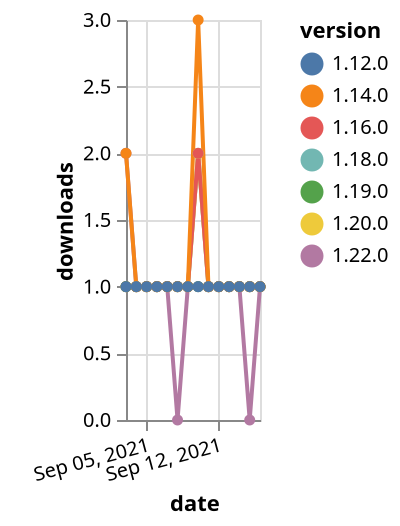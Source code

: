 {"$schema": "https://vega.github.io/schema/vega-lite/v5.json", "description": "A simple bar chart with embedded data.", "data": {"values": [{"date": "2021-09-03", "total": 150, "delta": 1, "version": "1.18.0"}, {"date": "2021-09-04", "total": 151, "delta": 1, "version": "1.18.0"}, {"date": "2021-09-05", "total": 152, "delta": 1, "version": "1.18.0"}, {"date": "2021-09-06", "total": 153, "delta": 1, "version": "1.18.0"}, {"date": "2021-09-07", "total": 154, "delta": 1, "version": "1.18.0"}, {"date": "2021-09-08", "total": 155, "delta": 1, "version": "1.18.0"}, {"date": "2021-09-09", "total": 156, "delta": 1, "version": "1.18.0"}, {"date": "2021-09-10", "total": 158, "delta": 2, "version": "1.18.0"}, {"date": "2021-09-11", "total": 159, "delta": 1, "version": "1.18.0"}, {"date": "2021-09-12", "total": 160, "delta": 1, "version": "1.18.0"}, {"date": "2021-09-13", "total": 161, "delta": 1, "version": "1.18.0"}, {"date": "2021-09-14", "total": 162, "delta": 1, "version": "1.18.0"}, {"date": "2021-09-15", "total": 163, "delta": 1, "version": "1.18.0"}, {"date": "2021-09-16", "total": 164, "delta": 1, "version": "1.18.0"}, {"date": "2021-09-03", "total": 114, "delta": 2, "version": "1.22.0"}, {"date": "2021-09-04", "total": 115, "delta": 1, "version": "1.22.0"}, {"date": "2021-09-05", "total": 116, "delta": 1, "version": "1.22.0"}, {"date": "2021-09-06", "total": 117, "delta": 1, "version": "1.22.0"}, {"date": "2021-09-07", "total": 118, "delta": 1, "version": "1.22.0"}, {"date": "2021-09-08", "total": 118, "delta": 0, "version": "1.22.0"}, {"date": "2021-09-09", "total": 119, "delta": 1, "version": "1.22.0"}, {"date": "2021-09-10", "total": 120, "delta": 1, "version": "1.22.0"}, {"date": "2021-09-11", "total": 121, "delta": 1, "version": "1.22.0"}, {"date": "2021-09-12", "total": 122, "delta": 1, "version": "1.22.0"}, {"date": "2021-09-13", "total": 123, "delta": 1, "version": "1.22.0"}, {"date": "2021-09-14", "total": 124, "delta": 1, "version": "1.22.0"}, {"date": "2021-09-15", "total": 124, "delta": 0, "version": "1.22.0"}, {"date": "2021-09-16", "total": 125, "delta": 1, "version": "1.22.0"}, {"date": "2021-09-03", "total": 163, "delta": 1, "version": "1.20.0"}, {"date": "2021-09-04", "total": 164, "delta": 1, "version": "1.20.0"}, {"date": "2021-09-05", "total": 165, "delta": 1, "version": "1.20.0"}, {"date": "2021-09-06", "total": 166, "delta": 1, "version": "1.20.0"}, {"date": "2021-09-07", "total": 167, "delta": 1, "version": "1.20.0"}, {"date": "2021-09-08", "total": 168, "delta": 1, "version": "1.20.0"}, {"date": "2021-09-09", "total": 169, "delta": 1, "version": "1.20.0"}, {"date": "2021-09-10", "total": 171, "delta": 2, "version": "1.20.0"}, {"date": "2021-09-11", "total": 172, "delta": 1, "version": "1.20.0"}, {"date": "2021-09-12", "total": 173, "delta": 1, "version": "1.20.0"}, {"date": "2021-09-13", "total": 174, "delta": 1, "version": "1.20.0"}, {"date": "2021-09-14", "total": 175, "delta": 1, "version": "1.20.0"}, {"date": "2021-09-15", "total": 176, "delta": 1, "version": "1.20.0"}, {"date": "2021-09-16", "total": 177, "delta": 1, "version": "1.20.0"}, {"date": "2021-09-03", "total": 168, "delta": 1, "version": "1.16.0"}, {"date": "2021-09-04", "total": 169, "delta": 1, "version": "1.16.0"}, {"date": "2021-09-05", "total": 170, "delta": 1, "version": "1.16.0"}, {"date": "2021-09-06", "total": 171, "delta": 1, "version": "1.16.0"}, {"date": "2021-09-07", "total": 172, "delta": 1, "version": "1.16.0"}, {"date": "2021-09-08", "total": 173, "delta": 1, "version": "1.16.0"}, {"date": "2021-09-09", "total": 174, "delta": 1, "version": "1.16.0"}, {"date": "2021-09-10", "total": 176, "delta": 2, "version": "1.16.0"}, {"date": "2021-09-11", "total": 177, "delta": 1, "version": "1.16.0"}, {"date": "2021-09-12", "total": 178, "delta": 1, "version": "1.16.0"}, {"date": "2021-09-13", "total": 179, "delta": 1, "version": "1.16.0"}, {"date": "2021-09-14", "total": 180, "delta": 1, "version": "1.16.0"}, {"date": "2021-09-15", "total": 181, "delta": 1, "version": "1.16.0"}, {"date": "2021-09-16", "total": 182, "delta": 1, "version": "1.16.0"}, {"date": "2021-09-03", "total": 135, "delta": 1, "version": "1.19.0"}, {"date": "2021-09-04", "total": 136, "delta": 1, "version": "1.19.0"}, {"date": "2021-09-05", "total": 137, "delta": 1, "version": "1.19.0"}, {"date": "2021-09-06", "total": 138, "delta": 1, "version": "1.19.0"}, {"date": "2021-09-07", "total": 139, "delta": 1, "version": "1.19.0"}, {"date": "2021-09-08", "total": 140, "delta": 1, "version": "1.19.0"}, {"date": "2021-09-09", "total": 141, "delta": 1, "version": "1.19.0"}, {"date": "2021-09-10", "total": 142, "delta": 1, "version": "1.19.0"}, {"date": "2021-09-11", "total": 143, "delta": 1, "version": "1.19.0"}, {"date": "2021-09-12", "total": 144, "delta": 1, "version": "1.19.0"}, {"date": "2021-09-13", "total": 145, "delta": 1, "version": "1.19.0"}, {"date": "2021-09-14", "total": 146, "delta": 1, "version": "1.19.0"}, {"date": "2021-09-15", "total": 147, "delta": 1, "version": "1.19.0"}, {"date": "2021-09-16", "total": 148, "delta": 1, "version": "1.19.0"}, {"date": "2021-09-03", "total": 286, "delta": 2, "version": "1.14.0"}, {"date": "2021-09-04", "total": 287, "delta": 1, "version": "1.14.0"}, {"date": "2021-09-05", "total": 288, "delta": 1, "version": "1.14.0"}, {"date": "2021-09-06", "total": 289, "delta": 1, "version": "1.14.0"}, {"date": "2021-09-07", "total": 290, "delta": 1, "version": "1.14.0"}, {"date": "2021-09-08", "total": 291, "delta": 1, "version": "1.14.0"}, {"date": "2021-09-09", "total": 292, "delta": 1, "version": "1.14.0"}, {"date": "2021-09-10", "total": 295, "delta": 3, "version": "1.14.0"}, {"date": "2021-09-11", "total": 296, "delta": 1, "version": "1.14.0"}, {"date": "2021-09-12", "total": 297, "delta": 1, "version": "1.14.0"}, {"date": "2021-09-13", "total": 298, "delta": 1, "version": "1.14.0"}, {"date": "2021-09-14", "total": 299, "delta": 1, "version": "1.14.0"}, {"date": "2021-09-15", "total": 300, "delta": 1, "version": "1.14.0"}, {"date": "2021-09-16", "total": 301, "delta": 1, "version": "1.14.0"}, {"date": "2021-09-03", "total": 218, "delta": 1, "version": "1.12.0"}, {"date": "2021-09-04", "total": 219, "delta": 1, "version": "1.12.0"}, {"date": "2021-09-05", "total": 220, "delta": 1, "version": "1.12.0"}, {"date": "2021-09-06", "total": 221, "delta": 1, "version": "1.12.0"}, {"date": "2021-09-07", "total": 222, "delta": 1, "version": "1.12.0"}, {"date": "2021-09-08", "total": 223, "delta": 1, "version": "1.12.0"}, {"date": "2021-09-09", "total": 224, "delta": 1, "version": "1.12.0"}, {"date": "2021-09-10", "total": 225, "delta": 1, "version": "1.12.0"}, {"date": "2021-09-11", "total": 226, "delta": 1, "version": "1.12.0"}, {"date": "2021-09-12", "total": 227, "delta": 1, "version": "1.12.0"}, {"date": "2021-09-13", "total": 228, "delta": 1, "version": "1.12.0"}, {"date": "2021-09-14", "total": 229, "delta": 1, "version": "1.12.0"}, {"date": "2021-09-15", "total": 230, "delta": 1, "version": "1.12.0"}, {"date": "2021-09-16", "total": 231, "delta": 1, "version": "1.12.0"}]}, "width": "container", "mark": {"type": "line", "point": {"filled": true}}, "encoding": {"x": {"field": "date", "type": "temporal", "timeUnit": "yearmonthdate", "title": "date", "axis": {"labelAngle": -15}}, "y": {"field": "delta", "type": "quantitative", "title": "downloads"}, "color": {"field": "version", "type": "nominal"}, "tooltip": {"field": "delta"}}}